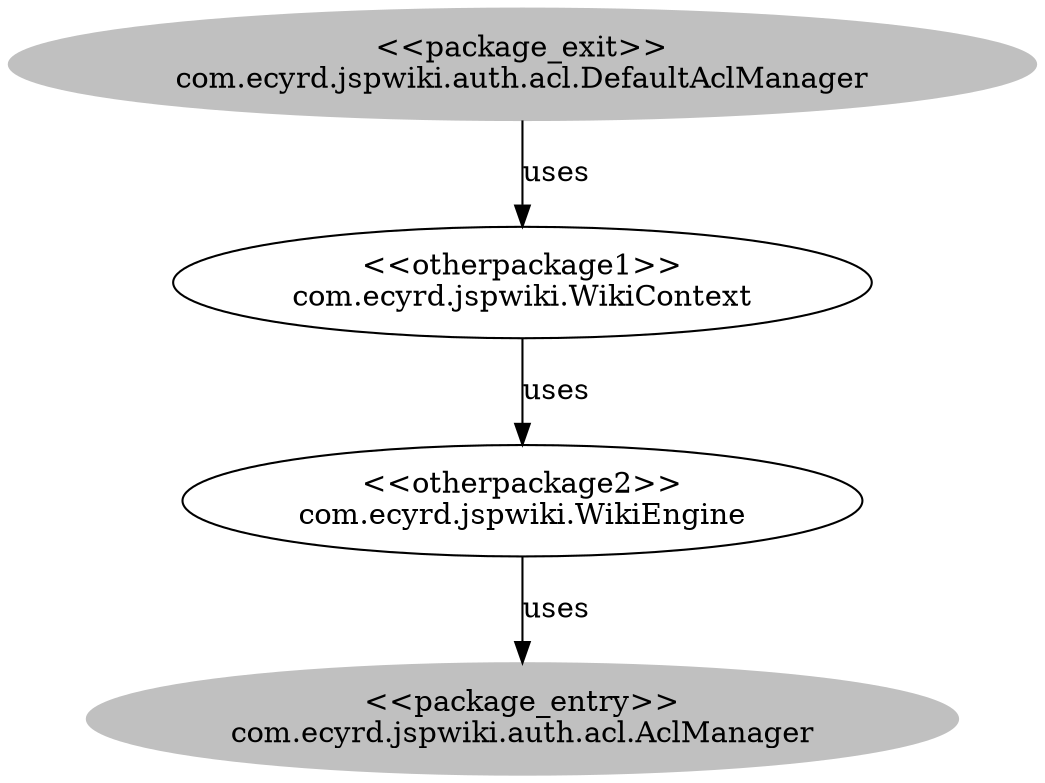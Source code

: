 digraph cd {
	com_ecyrd_jspwiki_auth_acl_DefaultAclManager [label="<<package_exit>>
com.ecyrd.jspwiki.auth.acl.DefaultAclManager",style=filled,color="grey"];
	com_ecyrd_jspwiki_auth_acl_AclManager [label="<<package_entry>>
com.ecyrd.jspwiki.auth.acl.AclManager",style=filled,color="grey"];
	com_ecyrd_jspwiki_WikiContext [label="<<otherpackage1>>
com.ecyrd.jspwiki.WikiContext"];
	com_ecyrd_jspwiki_WikiEngine [label="<<otherpackage2>>
com.ecyrd.jspwiki.WikiEngine"];
	com_ecyrd_jspwiki_auth_acl_DefaultAclManager -> com_ecyrd_jspwiki_WikiContext [label=uses];
	com_ecyrd_jspwiki_WikiEngine -> com_ecyrd_jspwiki_auth_acl_AclManager [label=uses];
	com_ecyrd_jspwiki_WikiContext -> com_ecyrd_jspwiki_WikiEngine [label=uses];
}

